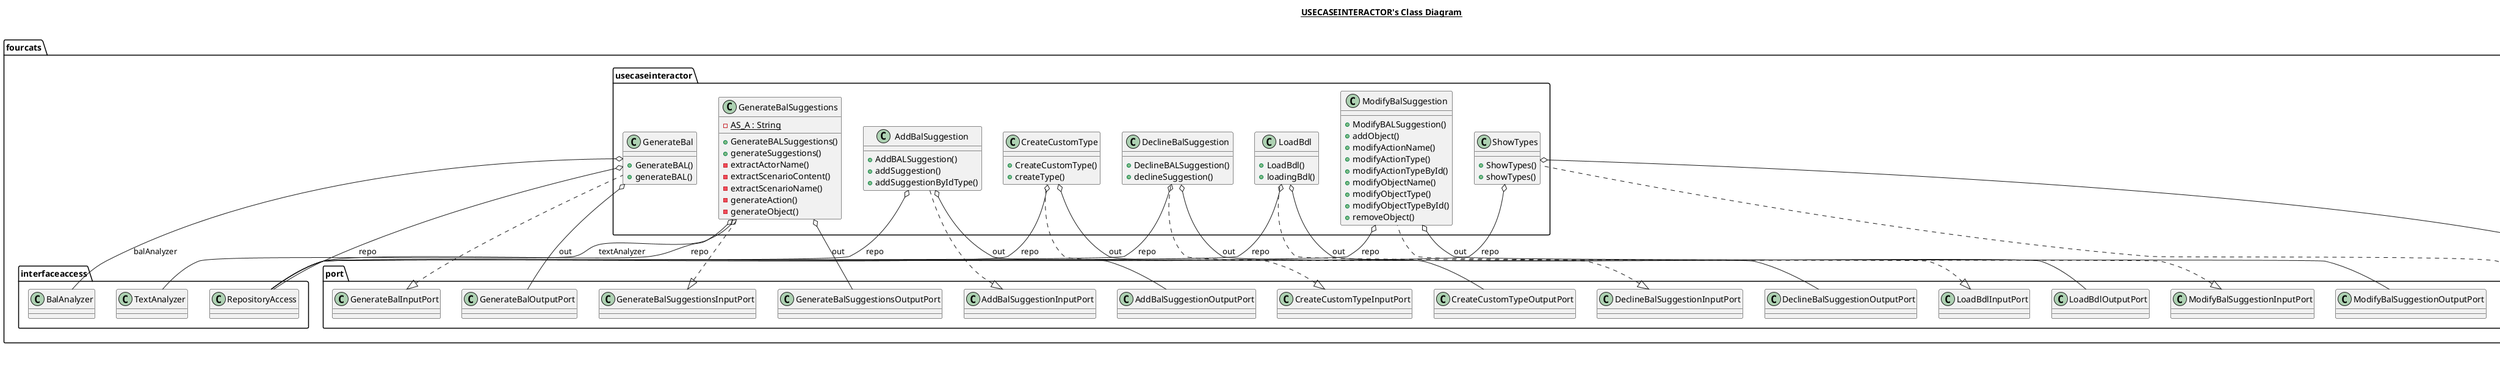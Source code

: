 @startuml

title __USECASEINTERACTOR's Class Diagram__\n

  namespace fourcats {
    namespace usecaseinteractor {
      class fourcats.usecaseinteractor.AddBalSuggestion {
          + AddBALSuggestion()
          + addSuggestion()
          + addSuggestionByIdType()
      }
    }
  }
  

  namespace fourcats {
    namespace usecaseinteractor {
      class fourcats.usecaseinteractor.CreateCustomType {
          + CreateCustomType()
          + createType()
      }
    }
  }
  

  namespace fourcats {
    namespace usecaseinteractor {
      class fourcats.usecaseinteractor.DeclineBalSuggestion {
          + DeclineBALSuggestion()
          + declineSuggestion()
      }
    }
  }
  

  namespace fourcats {
    namespace usecaseinteractor {
      class fourcats.usecaseinteractor.GenerateBal {
          + GenerateBAL()
          + generateBAL()
      }
    }
  }
  

  namespace fourcats {
    namespace usecaseinteractor {
      class fourcats.usecaseinteractor.GenerateBalSuggestions {
          {static} - AS_A : String
          + GenerateBALSuggestions()
          + generateSuggestions()
          - extractActorName()
          - extractScenarioContent()
          - extractScenarioName()
          - generateAction()
          - generateObject()
      }
    }
  }
  

  namespace fourcats {
    namespace usecaseinteractor {
      class fourcats.usecaseinteractor.LoadBdl {
          + LoadBdl()
          + loadingBdl()
      }
    }
  }
  

  namespace fourcats {
    namespace usecaseinteractor {
      class fourcats.usecaseinteractor.ModifyBalSuggestion {
          + ModifyBALSuggestion()
          + addObject()
          + modifyActionName()
          + modifyActionType()
          + modifyActionTypeById()
          + modifyObjectName()
          + modifyObjectType()
          + modifyObjectTypeById()
          + removeObject()
      }
    }
  }
  

  namespace fourcats {
    namespace usecaseinteractor {
      class fourcats.usecaseinteractor.ShowTypes {
          + ShowTypes()
          + showTypes()
      }
    }
  }
  

  fourcats.usecaseinteractor.AddBalSuggestion .up.|> fourcats.port.AddBalSuggestionInputPort
  fourcats.usecaseinteractor.AddBalSuggestion o-- fourcats.port.AddBalSuggestionOutputPort : out
  fourcats.usecaseinteractor.AddBalSuggestion o-- fourcats.interfaceaccess.RepositoryAccess : repo
  fourcats.usecaseinteractor.CreateCustomType .up.|> fourcats.port.CreateCustomTypeInputPort
  fourcats.usecaseinteractor.CreateCustomType o-- fourcats.port.CreateCustomTypeOutputPort : out
  fourcats.usecaseinteractor.CreateCustomType o-- fourcats.interfaceaccess.RepositoryAccess : repo
  fourcats.usecaseinteractor.DeclineBalSuggestion .up.|> fourcats.port.DeclineBalSuggestionInputPort
  fourcats.usecaseinteractor.DeclineBalSuggestion o-- fourcats.port.DeclineBalSuggestionOutputPort : out
  fourcats.usecaseinteractor.DeclineBalSuggestion o-- fourcats.interfaceaccess.RepositoryAccess : repo
  fourcats.usecaseinteractor.GenerateBal .up.|> fourcats.port.GenerateBalInputPort
  fourcats.usecaseinteractor.GenerateBal o-- fourcats.interfaceaccess.BalAnalyzer : balAnalyzer
  fourcats.usecaseinteractor.GenerateBal o-- fourcats.port.GenerateBalOutputPort : out
  fourcats.usecaseinteractor.GenerateBal o-- fourcats.interfaceaccess.RepositoryAccess : repo
  fourcats.usecaseinteractor.GenerateBalSuggestions .up.|> fourcats.port.GenerateBalSuggestionsInputPort
  fourcats.usecaseinteractor.GenerateBalSuggestions o-- fourcats.port.GenerateBalSuggestionsOutputPort : out
  fourcats.usecaseinteractor.GenerateBalSuggestions o-- fourcats.interfaceaccess.RepositoryAccess : repo
  fourcats.usecaseinteractor.GenerateBalSuggestions o-- fourcats.interfaceaccess.TextAnalyzer : textAnalyzer
  fourcats.usecaseinteractor.LoadBdl .up.|> fourcats.port.LoadBdlInputPort
  fourcats.usecaseinteractor.LoadBdl o-- fourcats.port.LoadBdlOutputPort : out
  fourcats.usecaseinteractor.LoadBdl o-- fourcats.interfaceaccess.RepositoryAccess : repo
  fourcats.usecaseinteractor.ModifyBalSuggestion .up.|> fourcats.port.ModifyBalSuggestionInputPort
  fourcats.usecaseinteractor.ModifyBalSuggestion o-- fourcats.port.ModifyBalSuggestionOutputPort : out
  fourcats.usecaseinteractor.ModifyBalSuggestion o-- fourcats.interfaceaccess.RepositoryAccess : repo
  fourcats.usecaseinteractor.ShowTypes .up.|> fourcats.port.ShowTypesInputPort
  fourcats.usecaseinteractor.ShowTypes o-- fourcats.port.ShowTypesOutputPort : out
  fourcats.usecaseinteractor.ShowTypes o-- fourcats.interfaceaccess.RepositoryAccess : repo


right footer


PlantUML diagram generated by SketchIt! (https://bitbucket.org/pmesmeur/sketch.it)
For more information about this tool, please contact philippe.mesmeur@gmail.com
endfooter

@enduml
